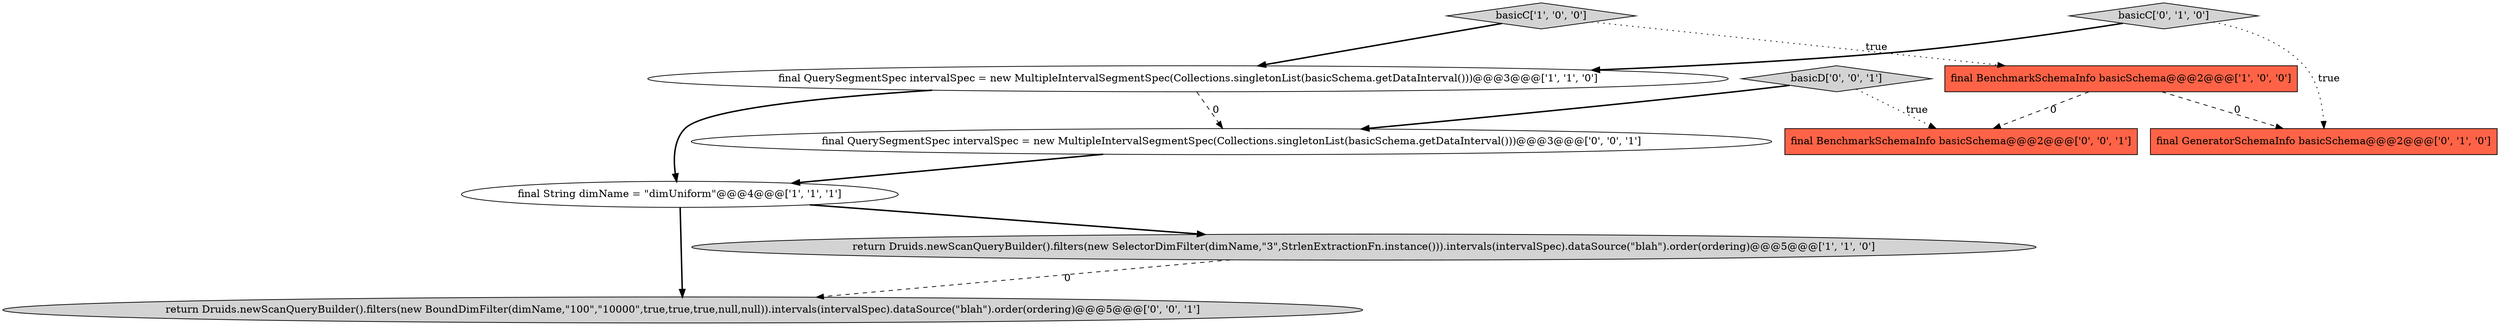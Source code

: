 digraph {
1 [style = filled, label = "final String dimName = \"dimUniform\"@@@4@@@['1', '1', '1']", fillcolor = white, shape = ellipse image = "AAA0AAABBB1BBB"];
2 [style = filled, label = "final BenchmarkSchemaInfo basicSchema@@@2@@@['1', '0', '0']", fillcolor = tomato, shape = box image = "AAA1AAABBB1BBB"];
8 [style = filled, label = "final QuerySegmentSpec intervalSpec = new MultipleIntervalSegmentSpec(Collections.singletonList(basicSchema.getDataInterval()))@@@3@@@['0', '0', '1']", fillcolor = white, shape = ellipse image = "AAA0AAABBB3BBB"];
9 [style = filled, label = "return Druids.newScanQueryBuilder().filters(new BoundDimFilter(dimName,\"100\",\"10000\",true,true,true,null,null)).intervals(intervalSpec).dataSource(\"blah\").order(ordering)@@@5@@@['0', '0', '1']", fillcolor = lightgray, shape = ellipse image = "AAA0AAABBB3BBB"];
10 [style = filled, label = "basicD['0', '0', '1']", fillcolor = lightgray, shape = diamond image = "AAA0AAABBB3BBB"];
0 [style = filled, label = "final QuerySegmentSpec intervalSpec = new MultipleIntervalSegmentSpec(Collections.singletonList(basicSchema.getDataInterval()))@@@3@@@['1', '1', '0']", fillcolor = white, shape = ellipse image = "AAA0AAABBB1BBB"];
3 [style = filled, label = "return Druids.newScanQueryBuilder().filters(new SelectorDimFilter(dimName,\"3\",StrlenExtractionFn.instance())).intervals(intervalSpec).dataSource(\"blah\").order(ordering)@@@5@@@['1', '1', '0']", fillcolor = lightgray, shape = ellipse image = "AAA0AAABBB1BBB"];
4 [style = filled, label = "basicC['1', '0', '0']", fillcolor = lightgray, shape = diamond image = "AAA0AAABBB1BBB"];
5 [style = filled, label = "final GeneratorSchemaInfo basicSchema@@@2@@@['0', '1', '0']", fillcolor = tomato, shape = box image = "AAA1AAABBB2BBB"];
6 [style = filled, label = "basicC['0', '1', '0']", fillcolor = lightgray, shape = diamond image = "AAA0AAABBB2BBB"];
7 [style = filled, label = "final BenchmarkSchemaInfo basicSchema@@@2@@@['0', '0', '1']", fillcolor = tomato, shape = box image = "AAA0AAABBB3BBB"];
1->3 [style = bold, label=""];
8->1 [style = bold, label=""];
10->7 [style = dotted, label="true"];
0->8 [style = dashed, label="0"];
2->5 [style = dashed, label="0"];
6->5 [style = dotted, label="true"];
6->0 [style = bold, label=""];
10->8 [style = bold, label=""];
2->7 [style = dashed, label="0"];
3->9 [style = dashed, label="0"];
0->1 [style = bold, label=""];
4->2 [style = dotted, label="true"];
1->9 [style = bold, label=""];
4->0 [style = bold, label=""];
}
